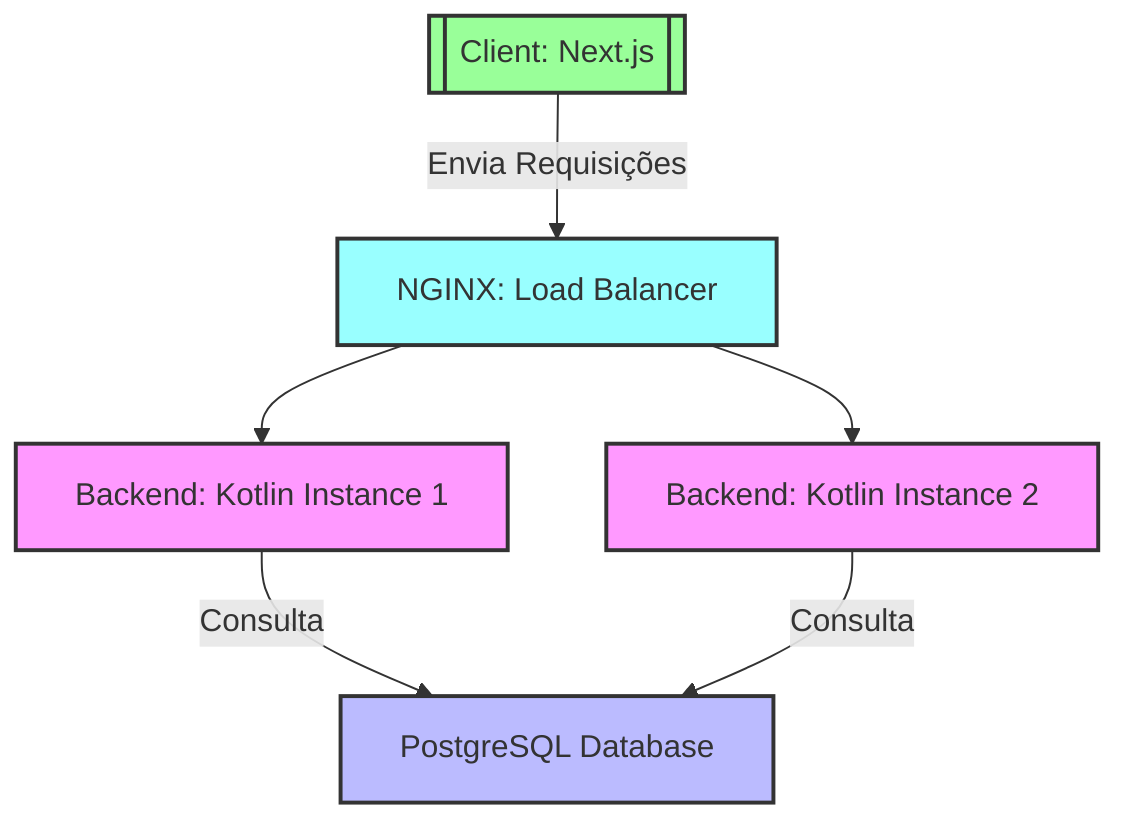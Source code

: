 flowchart TB
    Client[[Client: Next.js]] --> |Envia Requisições| Nginx[NGINX: Load Balancer]
    Nginx --> Backend1[Backend: Kotlin Instance 1]
    Nginx --> Backend2[Backend: Kotlin Instance 2]
    Backend1 --> |Consulta| Database[PostgreSQL Database]
    Backend2 --> |Consulta| Database

    style Client fill:#9f9,stroke:#333,stroke-width:2px
    style Nginx fill:#9ff,stroke:#333,stroke-width:2px
    style Backend1 fill:#f9f,stroke:#333,stroke-width:2px
    style Backend2 fill:#f9f,stroke:#333,stroke-width:2px
    style Database fill:#bbf,stroke:#333,stroke-width:2px